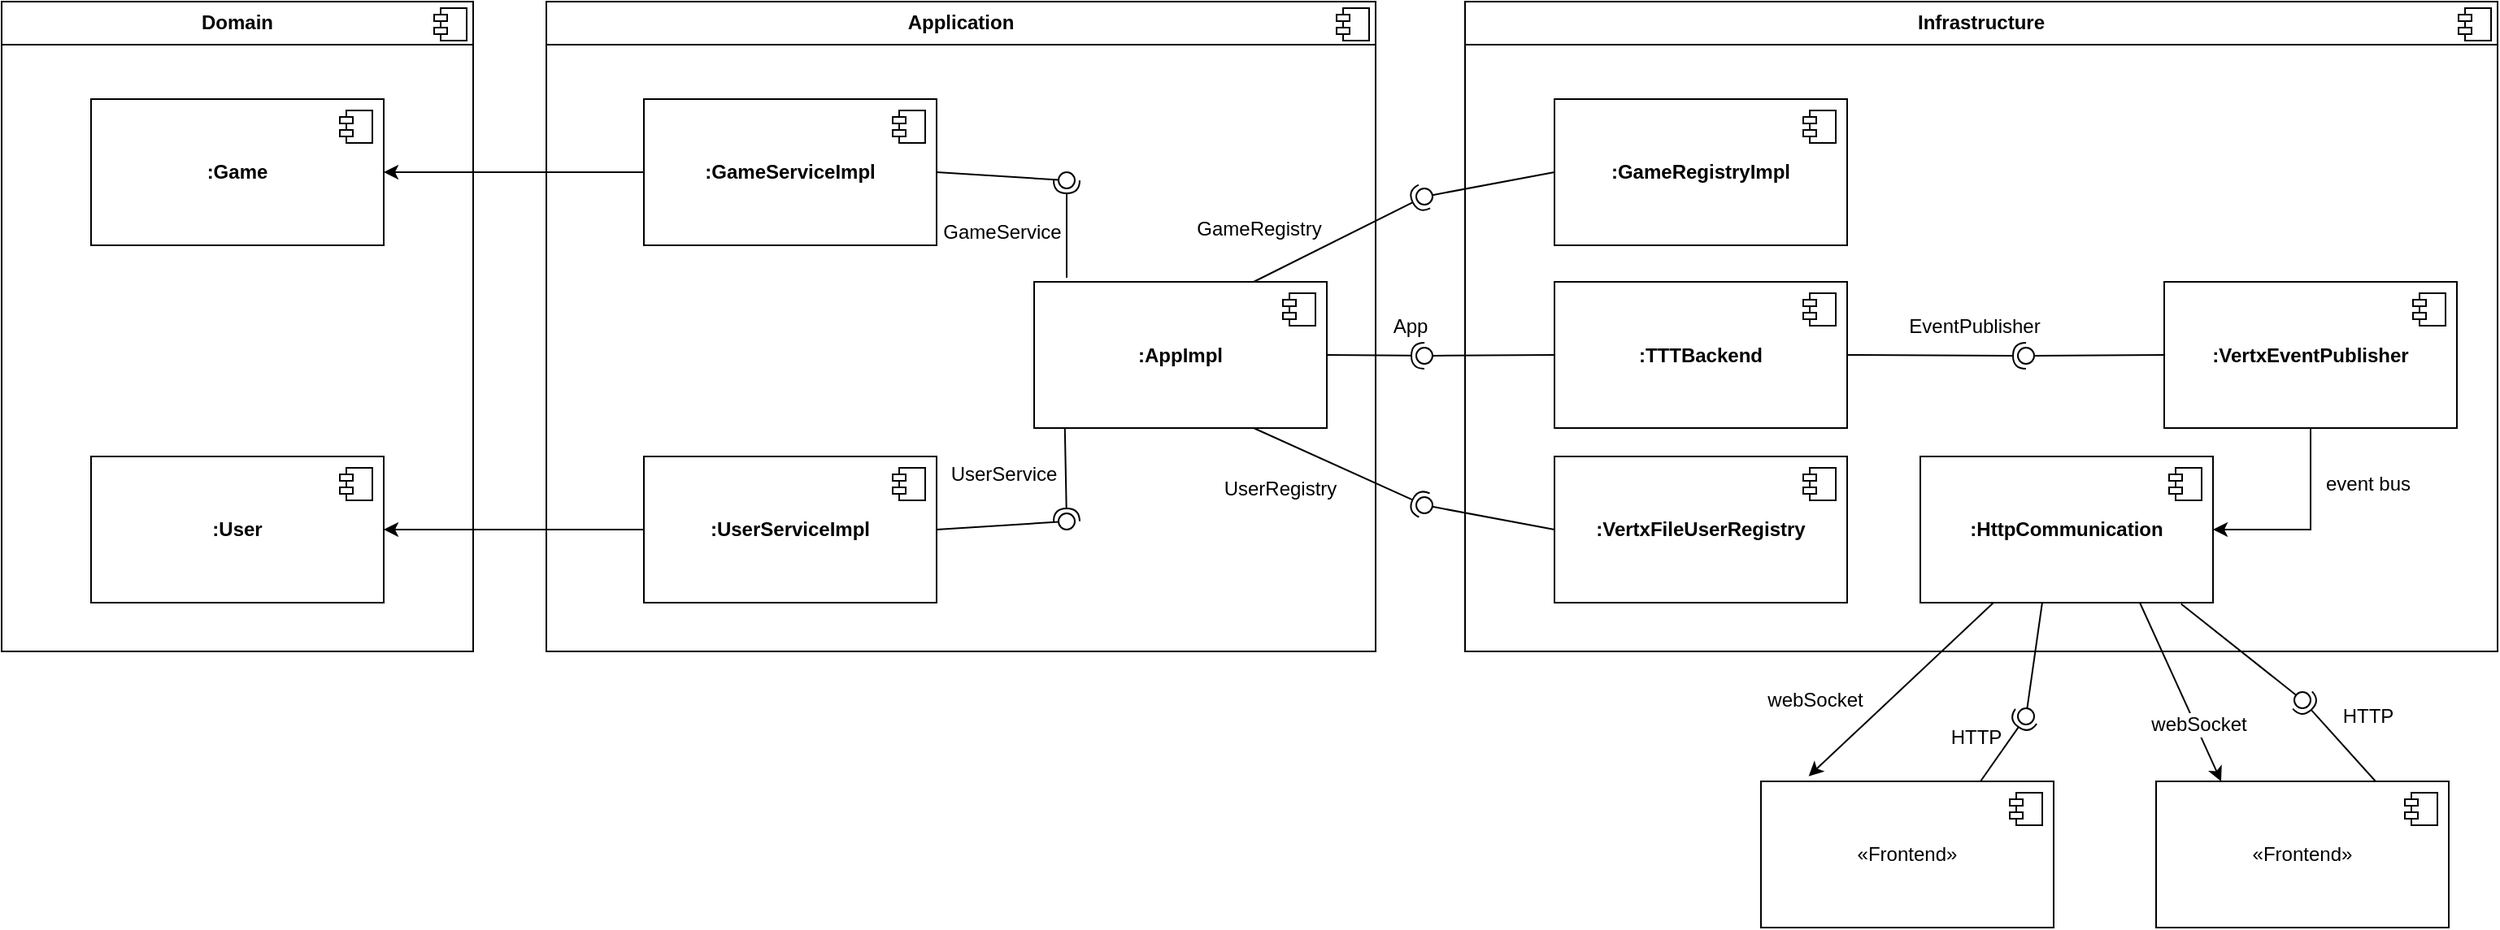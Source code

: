 <mxfile version="28.2.5">
  <diagram name="Pagina-1" id="q0R-DiMl9bQ7n-zEkk0Q">
    <mxGraphModel dx="3691" dy="1061" grid="1" gridSize="10" guides="1" tooltips="1" connect="1" arrows="1" fold="1" page="1" pageScale="1" pageWidth="827" pageHeight="1169" math="0" shadow="0">
      <root>
        <mxCell id="0" />
        <mxCell id="1" parent="0" />
        <mxCell id="BIkzrDDKxzb5Q48C-RdH-11" value="&lt;p style=&quot;margin:0px;margin-top:6px;text-align:center;&quot;&gt;&lt;b&gt;Application&lt;/b&gt;&lt;/p&gt;&lt;hr size=&quot;1&quot; style=&quot;border-style:solid;&quot;&gt;&lt;p style=&quot;margin:0px;margin-left:8px;&quot;&gt;&lt;br&gt;&lt;/p&gt;" style="align=left;overflow=fill;html=1;dropTarget=0;whiteSpace=wrap;fillColor=none;" vertex="1" parent="1">
          <mxGeometry x="-1250" y="520" width="510" height="400" as="geometry" />
        </mxCell>
        <mxCell id="BIkzrDDKxzb5Q48C-RdH-12" value="" style="shape=component;jettyWidth=8;jettyHeight=4;" vertex="1" parent="BIkzrDDKxzb5Q48C-RdH-11">
          <mxGeometry x="1" width="20" height="20" relative="1" as="geometry">
            <mxPoint x="-24" y="4" as="offset" />
          </mxGeometry>
        </mxCell>
        <mxCell id="BIkzrDDKxzb5Q48C-RdH-9" value="&lt;p style=&quot;margin:0px;margin-top:6px;text-align:center;&quot;&gt;&lt;b&gt;Infrastructure&lt;/b&gt;&lt;/p&gt;&lt;hr size=&quot;1&quot; style=&quot;border-style:solid;&quot;&gt;&lt;p style=&quot;margin:0px;margin-left:8px;&quot;&gt;&lt;br&gt;&lt;/p&gt;" style="align=left;overflow=fill;html=1;dropTarget=0;whiteSpace=wrap;fillColor=none;" vertex="1" parent="1">
          <mxGeometry x="-685" y="520" width="635" height="400" as="geometry" />
        </mxCell>
        <mxCell id="BIkzrDDKxzb5Q48C-RdH-10" value="" style="shape=component;jettyWidth=8;jettyHeight=4;" vertex="1" parent="BIkzrDDKxzb5Q48C-RdH-9">
          <mxGeometry x="1" width="20" height="20" relative="1" as="geometry">
            <mxPoint x="-24" y="4" as="offset" />
          </mxGeometry>
        </mxCell>
        <mxCell id="BIkzrDDKxzb5Q48C-RdH-7" value="&lt;p style=&quot;margin:0px;margin-top:6px;text-align:center;&quot;&gt;&lt;b&gt;Domain&lt;/b&gt;&lt;/p&gt;&lt;hr size=&quot;1&quot; style=&quot;border-style:solid;&quot;&gt;&lt;p style=&quot;margin:0px;margin-left:8px;&quot;&gt;&lt;br&gt;&lt;/p&gt;" style="align=left;overflow=fill;html=1;dropTarget=0;whiteSpace=wrap;fillColor=none;" vertex="1" parent="1">
          <mxGeometry x="-1585" y="520" width="290" height="400" as="geometry" />
        </mxCell>
        <mxCell id="BIkzrDDKxzb5Q48C-RdH-8" value="" style="shape=component;jettyWidth=8;jettyHeight=4;" vertex="1" parent="BIkzrDDKxzb5Q48C-RdH-7">
          <mxGeometry x="1" width="20" height="20" relative="1" as="geometry">
            <mxPoint x="-24" y="4" as="offset" />
          </mxGeometry>
        </mxCell>
        <mxCell id="eZg6hNm4IzYlrM6w4R0b-60" style="rounded=0;orthogonalLoop=1;jettySize=auto;html=1;exitX=0.25;exitY=1;exitDx=0;exitDy=0;entryX=0.163;entryY=-0.035;entryDx=0;entryDy=0;entryPerimeter=0;" parent="1" target="eZg6hNm4IzYlrM6w4R0b-48" edge="1" source="BIkzrDDKxzb5Q48C-RdH-23">
          <mxGeometry relative="1" as="geometry">
            <mxPoint x="-16.04" y="782.96" as="sourcePoint" />
          </mxGeometry>
        </mxCell>
        <mxCell id="eZg6hNm4IzYlrM6w4R0b-62" value="webSocket" style="edgeLabel;html=1;align=center;verticalAlign=middle;resizable=0;points=[];fontSize=12;" parent="eZg6hNm4IzYlrM6w4R0b-60" vertex="1" connectable="0">
          <mxGeometry x="0.071" y="1" relative="1" as="geometry">
            <mxPoint x="-50" y="2" as="offset" />
          </mxGeometry>
        </mxCell>
        <mxCell id="eZg6hNm4IzYlrM6w4R0b-46" value="«Frontend»" style="html=1;dropTarget=0;whiteSpace=wrap;" parent="1" vertex="1">
          <mxGeometry x="-260" y="1000" width="180" height="90" as="geometry" />
        </mxCell>
        <mxCell id="eZg6hNm4IzYlrM6w4R0b-47" value="" style="shape=module;jettyWidth=8;jettyHeight=4;" parent="eZg6hNm4IzYlrM6w4R0b-46" vertex="1">
          <mxGeometry x="1" width="20" height="20" relative="1" as="geometry">
            <mxPoint x="-27" y="7" as="offset" />
          </mxGeometry>
        </mxCell>
        <mxCell id="eZg6hNm4IzYlrM6w4R0b-48" value="«Frontend»" style="html=1;dropTarget=0;whiteSpace=wrap;" parent="1" vertex="1">
          <mxGeometry x="-503.0" y="1000" width="180" height="90" as="geometry" />
        </mxCell>
        <mxCell id="eZg6hNm4IzYlrM6w4R0b-49" value="" style="shape=module;jettyWidth=8;jettyHeight=4;" parent="eZg6hNm4IzYlrM6w4R0b-48" vertex="1">
          <mxGeometry x="1" width="20" height="20" relative="1" as="geometry">
            <mxPoint x="-27" y="7" as="offset" />
          </mxGeometry>
        </mxCell>
        <mxCell id="eZg6hNm4IzYlrM6w4R0b-53" value="" style="rounded=0;orthogonalLoop=1;jettySize=auto;html=1;endArrow=halfCircle;endFill=0;endSize=6;strokeWidth=1;sketch=0;exitX=0.75;exitY=0;exitDx=0;exitDy=0;" parent="1" source="eZg6hNm4IzYlrM6w4R0b-48" edge="1">
          <mxGeometry relative="1" as="geometry">
            <mxPoint x="98.92" y="845" as="sourcePoint" />
            <mxPoint x="-340" y="960" as="targetPoint" />
          </mxGeometry>
        </mxCell>
        <mxCell id="eZg6hNm4IzYlrM6w4R0b-64" value="HTTP" style="edgeLabel;html=1;align=center;verticalAlign=middle;resizable=0;points=[];fontSize=12;" parent="eZg6hNm4IzYlrM6w4R0b-53" vertex="1" connectable="0">
          <mxGeometry x="0.367" y="1" relative="1" as="geometry">
            <mxPoint x="-22" y="1" as="offset" />
          </mxGeometry>
        </mxCell>
        <mxCell id="eZg6hNm4IzYlrM6w4R0b-54" value="" style="rounded=0;orthogonalLoop=1;jettySize=auto;html=1;endArrow=oval;endFill=0;sketch=0;sourcePerimeterSpacing=0;targetPerimeterSpacing=0;endSize=10;exitX=0.559;exitY=0.925;exitDx=0;exitDy=0;exitPerimeter=0;" parent="1" edge="1" source="BIkzrDDKxzb5Q48C-RdH-9">
          <mxGeometry relative="1" as="geometry">
            <mxPoint x="-20" y="799.97" as="sourcePoint" />
            <mxPoint x="-340" y="960" as="targetPoint" />
          </mxGeometry>
        </mxCell>
        <mxCell id="eZg6hNm4IzYlrM6w4R0b-56" value="" style="rounded=0;orthogonalLoop=1;jettySize=auto;html=1;endArrow=halfCircle;endFill=0;endSize=6;strokeWidth=1;sketch=0;exitX=0.75;exitY=0;exitDx=0;exitDy=0;" parent="1" source="eZg6hNm4IzYlrM6w4R0b-46" edge="1">
          <mxGeometry relative="1" as="geometry">
            <mxPoint x="98.92" y="685" as="sourcePoint" />
            <mxPoint x="-170" y="950" as="targetPoint" />
          </mxGeometry>
        </mxCell>
        <mxCell id="eZg6hNm4IzYlrM6w4R0b-63" value="HTTP" style="edgeLabel;html=1;align=center;verticalAlign=middle;resizable=0;points=[];fontSize=12;" parent="eZg6hNm4IzYlrM6w4R0b-56" vertex="1" connectable="0">
          <mxGeometry x="0.295" y="-1" relative="1" as="geometry">
            <mxPoint x="23" y="-7" as="offset" />
          </mxGeometry>
        </mxCell>
        <mxCell id="eZg6hNm4IzYlrM6w4R0b-57" value="" style="rounded=0;orthogonalLoop=1;jettySize=auto;html=1;endArrow=oval;endFill=0;sketch=0;sourcePerimeterSpacing=0;targetPerimeterSpacing=0;endSize=10;exitX=0.891;exitY=1.008;exitDx=0;exitDy=0;exitPerimeter=0;" parent="1" edge="1" source="BIkzrDDKxzb5Q48C-RdH-23">
          <mxGeometry relative="1" as="geometry">
            <mxPoint x="-20" y="747.5" as="sourcePoint" />
            <mxPoint x="-170" y="950" as="targetPoint" />
          </mxGeometry>
        </mxCell>
        <mxCell id="eZg6hNm4IzYlrM6w4R0b-59" style="rounded=0;orthogonalLoop=1;jettySize=auto;html=1;exitX=0.75;exitY=1;exitDx=0;exitDy=0;" parent="1" edge="1" source="BIkzrDDKxzb5Q48C-RdH-23">
          <mxGeometry relative="1" as="geometry">
            <mxPoint x="-16.94" y="755.96" as="sourcePoint" />
            <mxPoint x="-220" y="1000" as="targetPoint" />
          </mxGeometry>
        </mxCell>
        <mxCell id="eZg6hNm4IzYlrM6w4R0b-61" value="webSocket" style="edgeLabel;html=1;align=center;verticalAlign=middle;resizable=0;points=[];fontSize=12;" parent="eZg6hNm4IzYlrM6w4R0b-59" vertex="1" connectable="0">
          <mxGeometry x="0.111" y="-2" relative="1" as="geometry">
            <mxPoint x="10" y="13" as="offset" />
          </mxGeometry>
        </mxCell>
        <mxCell id="BIkzrDDKxzb5Q48C-RdH-13" value="&lt;b&gt;:Game&lt;/b&gt;" style="html=1;dropTarget=0;whiteSpace=wrap;" vertex="1" parent="1">
          <mxGeometry x="-1530" y="580" width="180" height="90" as="geometry" />
        </mxCell>
        <mxCell id="BIkzrDDKxzb5Q48C-RdH-14" value="" style="shape=module;jettyWidth=8;jettyHeight=4;" vertex="1" parent="BIkzrDDKxzb5Q48C-RdH-13">
          <mxGeometry x="1" width="20" height="20" relative="1" as="geometry">
            <mxPoint x="-27" y="7" as="offset" />
          </mxGeometry>
        </mxCell>
        <mxCell id="BIkzrDDKxzb5Q48C-RdH-15" value="&lt;b&gt;:User&lt;/b&gt;" style="html=1;dropTarget=0;whiteSpace=wrap;" vertex="1" parent="1">
          <mxGeometry x="-1530" y="800" width="180" height="90" as="geometry" />
        </mxCell>
        <mxCell id="BIkzrDDKxzb5Q48C-RdH-16" value="" style="shape=module;jettyWidth=8;jettyHeight=4;" vertex="1" parent="BIkzrDDKxzb5Q48C-RdH-15">
          <mxGeometry x="1" width="20" height="20" relative="1" as="geometry">
            <mxPoint x="-27" y="7" as="offset" />
          </mxGeometry>
        </mxCell>
        <mxCell id="BIkzrDDKxzb5Q48C-RdH-17" value="&lt;b&gt;:GameRegistryImpl&lt;/b&gt;" style="html=1;dropTarget=0;whiteSpace=wrap;" vertex="1" parent="1">
          <mxGeometry x="-630" y="580" width="180" height="90" as="geometry" />
        </mxCell>
        <mxCell id="BIkzrDDKxzb5Q48C-RdH-18" value="" style="shape=module;jettyWidth=8;jettyHeight=4;" vertex="1" parent="BIkzrDDKxzb5Q48C-RdH-17">
          <mxGeometry x="1" width="20" height="20" relative="1" as="geometry">
            <mxPoint x="-27" y="7" as="offset" />
          </mxGeometry>
        </mxCell>
        <mxCell id="BIkzrDDKxzb5Q48C-RdH-19" value="&lt;b&gt;:VertxFileUserRegistry&lt;/b&gt;" style="html=1;dropTarget=0;whiteSpace=wrap;" vertex="1" parent="1">
          <mxGeometry x="-630" y="800" width="180" height="90" as="geometry" />
        </mxCell>
        <mxCell id="BIkzrDDKxzb5Q48C-RdH-20" value="" style="shape=module;jettyWidth=8;jettyHeight=4;" vertex="1" parent="BIkzrDDKxzb5Q48C-RdH-19">
          <mxGeometry x="1" width="20" height="20" relative="1" as="geometry">
            <mxPoint x="-27" y="7" as="offset" />
          </mxGeometry>
        </mxCell>
        <mxCell id="BIkzrDDKxzb5Q48C-RdH-60" style="edgeStyle=orthogonalEdgeStyle;rounded=0;orthogonalLoop=1;jettySize=auto;html=1;entryX=1;entryY=0.5;entryDx=0;entryDy=0;" edge="1" parent="1" source="BIkzrDDKxzb5Q48C-RdH-21" target="BIkzrDDKxzb5Q48C-RdH-23">
          <mxGeometry relative="1" as="geometry" />
        </mxCell>
        <mxCell id="BIkzrDDKxzb5Q48C-RdH-61" value="event bus" style="edgeLabel;html=1;align=center;verticalAlign=middle;resizable=0;points=[];fontSize=12;" vertex="1" connectable="0" parent="BIkzrDDKxzb5Q48C-RdH-60">
          <mxGeometry x="-0.437" y="1" relative="1" as="geometry">
            <mxPoint x="34" as="offset" />
          </mxGeometry>
        </mxCell>
        <mxCell id="BIkzrDDKxzb5Q48C-RdH-21" value="&lt;b&gt;:VertxEventPublisher&lt;/b&gt;" style="html=1;dropTarget=0;whiteSpace=wrap;" vertex="1" parent="1">
          <mxGeometry x="-255" y="692.5" width="180" height="90" as="geometry" />
        </mxCell>
        <mxCell id="BIkzrDDKxzb5Q48C-RdH-22" value="" style="shape=module;jettyWidth=8;jettyHeight=4;" vertex="1" parent="BIkzrDDKxzb5Q48C-RdH-21">
          <mxGeometry x="1" width="20" height="20" relative="1" as="geometry">
            <mxPoint x="-27" y="7" as="offset" />
          </mxGeometry>
        </mxCell>
        <mxCell id="BIkzrDDKxzb5Q48C-RdH-23" value="&lt;b&gt;:HttpCommunication&lt;/b&gt;" style="html=1;dropTarget=0;whiteSpace=wrap;" vertex="1" parent="1">
          <mxGeometry x="-405" y="800" width="180" height="90" as="geometry" />
        </mxCell>
        <mxCell id="BIkzrDDKxzb5Q48C-RdH-24" value="" style="shape=module;jettyWidth=8;jettyHeight=4;" vertex="1" parent="BIkzrDDKxzb5Q48C-RdH-23">
          <mxGeometry x="1" width="20" height="20" relative="1" as="geometry">
            <mxPoint x="-27" y="7" as="offset" />
          </mxGeometry>
        </mxCell>
        <mxCell id="BIkzrDDKxzb5Q48C-RdH-25" value="&lt;b&gt;:TTTBackend&lt;/b&gt;" style="html=1;dropTarget=0;whiteSpace=wrap;" vertex="1" parent="1">
          <mxGeometry x="-630" y="692.5" width="180" height="90" as="geometry" />
        </mxCell>
        <mxCell id="BIkzrDDKxzb5Q48C-RdH-26" value="" style="shape=module;jettyWidth=8;jettyHeight=4;" vertex="1" parent="BIkzrDDKxzb5Q48C-RdH-25">
          <mxGeometry x="1" width="20" height="20" relative="1" as="geometry">
            <mxPoint x="-27" y="7" as="offset" />
          </mxGeometry>
        </mxCell>
        <mxCell id="BIkzrDDKxzb5Q48C-RdH-27" value="&lt;b&gt;:AppImpl&lt;/b&gt;" style="html=1;dropTarget=0;whiteSpace=wrap;" vertex="1" parent="1">
          <mxGeometry x="-950" y="692.5" width="180" height="90" as="geometry" />
        </mxCell>
        <mxCell id="BIkzrDDKxzb5Q48C-RdH-28" value="" style="shape=module;jettyWidth=8;jettyHeight=4;" vertex="1" parent="BIkzrDDKxzb5Q48C-RdH-27">
          <mxGeometry x="1" width="20" height="20" relative="1" as="geometry">
            <mxPoint x="-27" y="7" as="offset" />
          </mxGeometry>
        </mxCell>
        <mxCell id="BIkzrDDKxzb5Q48C-RdH-36" style="edgeStyle=orthogonalEdgeStyle;rounded=0;orthogonalLoop=1;jettySize=auto;html=1;entryX=1;entryY=0.5;entryDx=0;entryDy=0;" edge="1" parent="1" source="BIkzrDDKxzb5Q48C-RdH-29" target="BIkzrDDKxzb5Q48C-RdH-15">
          <mxGeometry relative="1" as="geometry" />
        </mxCell>
        <mxCell id="BIkzrDDKxzb5Q48C-RdH-29" value="&lt;b&gt;:UserServiceImpl&lt;/b&gt;" style="html=1;dropTarget=0;whiteSpace=wrap;" vertex="1" parent="1">
          <mxGeometry x="-1190" y="800" width="180" height="90" as="geometry" />
        </mxCell>
        <mxCell id="BIkzrDDKxzb5Q48C-RdH-30" value="" style="shape=module;jettyWidth=8;jettyHeight=4;" vertex="1" parent="BIkzrDDKxzb5Q48C-RdH-29">
          <mxGeometry x="1" width="20" height="20" relative="1" as="geometry">
            <mxPoint x="-27" y="7" as="offset" />
          </mxGeometry>
        </mxCell>
        <mxCell id="BIkzrDDKxzb5Q48C-RdH-35" style="edgeStyle=orthogonalEdgeStyle;rounded=0;orthogonalLoop=1;jettySize=auto;html=1;entryX=1;entryY=0.5;entryDx=0;entryDy=0;" edge="1" parent="1" source="BIkzrDDKxzb5Q48C-RdH-31" target="BIkzrDDKxzb5Q48C-RdH-13">
          <mxGeometry relative="1" as="geometry" />
        </mxCell>
        <mxCell id="BIkzrDDKxzb5Q48C-RdH-31" value="&lt;b&gt;:GameServiceImpl&lt;/b&gt;" style="html=1;dropTarget=0;whiteSpace=wrap;" vertex="1" parent="1">
          <mxGeometry x="-1190" y="580" width="180" height="90" as="geometry" />
        </mxCell>
        <mxCell id="BIkzrDDKxzb5Q48C-RdH-32" value="" style="shape=module;jettyWidth=8;jettyHeight=4;" vertex="1" parent="BIkzrDDKxzb5Q48C-RdH-31">
          <mxGeometry x="1" width="20" height="20" relative="1" as="geometry">
            <mxPoint x="-27" y="7" as="offset" />
          </mxGeometry>
        </mxCell>
        <mxCell id="BIkzrDDKxzb5Q48C-RdH-37" value="" style="rounded=0;orthogonalLoop=1;jettySize=auto;html=1;endArrow=halfCircle;endFill=0;endSize=6;strokeWidth=1;sketch=0;exitX=0.75;exitY=0;exitDx=0;exitDy=0;" edge="1" parent="1" source="BIkzrDDKxzb5Q48C-RdH-27">
          <mxGeometry relative="1" as="geometry">
            <mxPoint x="-610" y="605" as="sourcePoint" />
            <mxPoint x="-710" y="640" as="targetPoint" />
          </mxGeometry>
        </mxCell>
        <mxCell id="BIkzrDDKxzb5Q48C-RdH-54" value="GameRegistry" style="edgeLabel;html=1;align=center;verticalAlign=middle;resizable=0;points=[];fontSize=12;" vertex="1" connectable="0" parent="BIkzrDDKxzb5Q48C-RdH-37">
          <mxGeometry x="-0.415" relative="1" as="geometry">
            <mxPoint x="-28" y="-17" as="offset" />
          </mxGeometry>
        </mxCell>
        <mxCell id="BIkzrDDKxzb5Q48C-RdH-38" value="" style="rounded=0;orthogonalLoop=1;jettySize=auto;html=1;endArrow=oval;endFill=0;sketch=0;sourcePerimeterSpacing=0;targetPerimeterSpacing=0;endSize=10;exitX=0;exitY=0.5;exitDx=0;exitDy=0;" edge="1" parent="1" source="BIkzrDDKxzb5Q48C-RdH-17">
          <mxGeometry relative="1" as="geometry">
            <mxPoint x="-650" y="605" as="sourcePoint" />
            <mxPoint x="-710" y="640" as="targetPoint" />
          </mxGeometry>
        </mxCell>
        <mxCell id="BIkzrDDKxzb5Q48C-RdH-39" value="" style="ellipse;whiteSpace=wrap;html=1;align=center;aspect=fixed;fillColor=none;strokeColor=none;resizable=0;perimeter=centerPerimeter;rotatable=0;allowArrows=0;points=[];outlineConnect=1;" vertex="1" parent="1">
          <mxGeometry x="-635" y="600" width="10" height="10" as="geometry" />
        </mxCell>
        <mxCell id="BIkzrDDKxzb5Q48C-RdH-40" value="" style="rounded=0;orthogonalLoop=1;jettySize=auto;html=1;endArrow=halfCircle;endFill=0;endSize=6;strokeWidth=1;sketch=0;exitX=0.75;exitY=1;exitDx=0;exitDy=0;" edge="1" parent="1" source="BIkzrDDKxzb5Q48C-RdH-27">
          <mxGeometry relative="1" as="geometry">
            <mxPoint x="-630" y="800" as="sourcePoint" />
            <mxPoint x="-710" y="830" as="targetPoint" />
          </mxGeometry>
        </mxCell>
        <mxCell id="BIkzrDDKxzb5Q48C-RdH-55" value="UserRegistry" style="edgeLabel;html=1;align=center;verticalAlign=middle;resizable=0;points=[];fontSize=12;" vertex="1" connectable="0" parent="BIkzrDDKxzb5Q48C-RdH-40">
          <mxGeometry x="-0.578" relative="1" as="geometry">
            <mxPoint x="-7" y="27" as="offset" />
          </mxGeometry>
        </mxCell>
        <mxCell id="BIkzrDDKxzb5Q48C-RdH-41" value="" style="rounded=0;orthogonalLoop=1;jettySize=auto;html=1;endArrow=oval;endFill=0;sketch=0;sourcePerimeterSpacing=0;targetPerimeterSpacing=0;endSize=10;exitX=0;exitY=0.5;exitDx=0;exitDy=0;" edge="1" parent="1" source="BIkzrDDKxzb5Q48C-RdH-19">
          <mxGeometry relative="1" as="geometry">
            <mxPoint x="-170" y="802" as="sourcePoint" />
            <mxPoint x="-710" y="830" as="targetPoint" />
          </mxGeometry>
        </mxCell>
        <mxCell id="BIkzrDDKxzb5Q48C-RdH-43" value="" style="rounded=0;orthogonalLoop=1;jettySize=auto;html=1;endArrow=halfCircle;endFill=0;endSize=6;strokeWidth=1;sketch=0;exitX=1;exitY=0.5;exitDx=0;exitDy=0;" edge="1" parent="1" source="BIkzrDDKxzb5Q48C-RdH-27">
          <mxGeometry relative="1" as="geometry">
            <mxPoint x="-640" y="740" as="sourcePoint" />
            <mxPoint x="-710" y="738" as="targetPoint" />
          </mxGeometry>
        </mxCell>
        <mxCell id="BIkzrDDKxzb5Q48C-RdH-56" value="App" style="edgeLabel;html=1;align=center;verticalAlign=middle;resizable=0;points=[];fontSize=12;" vertex="1" connectable="0" parent="BIkzrDDKxzb5Q48C-RdH-43">
          <mxGeometry x="0.244" y="-1" relative="1" as="geometry">
            <mxPoint x="13" y="-19" as="offset" />
          </mxGeometry>
        </mxCell>
        <mxCell id="BIkzrDDKxzb5Q48C-RdH-44" value="" style="rounded=0;orthogonalLoop=1;jettySize=auto;html=1;endArrow=oval;endFill=0;sketch=0;sourcePerimeterSpacing=0;targetPerimeterSpacing=0;endSize=10;exitX=0;exitY=0.5;exitDx=0;exitDy=0;" edge="1" parent="1" source="BIkzrDDKxzb5Q48C-RdH-25">
          <mxGeometry relative="1" as="geometry">
            <mxPoint x="-415" y="882" as="sourcePoint" />
            <mxPoint x="-710" y="738" as="targetPoint" />
          </mxGeometry>
        </mxCell>
        <mxCell id="BIkzrDDKxzb5Q48C-RdH-45" value="" style="rounded=0;orthogonalLoop=1;jettySize=auto;html=1;endArrow=halfCircle;endFill=0;endSize=6;strokeWidth=1;sketch=0;exitX=1;exitY=0.5;exitDx=0;exitDy=0;" edge="1" parent="1" source="BIkzrDDKxzb5Q48C-RdH-25">
          <mxGeometry relative="1" as="geometry">
            <mxPoint x="-290" y="740" as="sourcePoint" />
            <mxPoint x="-340" y="738" as="targetPoint" />
          </mxGeometry>
        </mxCell>
        <mxCell id="BIkzrDDKxzb5Q48C-RdH-57" value="EventPublisher" style="edgeLabel;html=1;align=center;verticalAlign=middle;resizable=0;points=[];fontSize=12;" vertex="1" connectable="0" parent="BIkzrDDKxzb5Q48C-RdH-45">
          <mxGeometry x="-0.081" y="2" relative="1" as="geometry">
            <mxPoint x="27" y="-16" as="offset" />
          </mxGeometry>
        </mxCell>
        <mxCell id="BIkzrDDKxzb5Q48C-RdH-46" value="" style="rounded=0;orthogonalLoop=1;jettySize=auto;html=1;endArrow=oval;endFill=0;sketch=0;sourcePerimeterSpacing=0;targetPerimeterSpacing=0;endSize=10;exitX=0;exitY=0.5;exitDx=0;exitDy=0;" edge="1" parent="1" source="BIkzrDDKxzb5Q48C-RdH-21">
          <mxGeometry relative="1" as="geometry">
            <mxPoint x="-100" y="740" as="sourcePoint" />
            <mxPoint x="-340" y="738" as="targetPoint" />
          </mxGeometry>
        </mxCell>
        <mxCell id="BIkzrDDKxzb5Q48C-RdH-48" value="" style="rounded=0;orthogonalLoop=1;jettySize=auto;html=1;endArrow=halfCircle;endFill=0;endSize=6;strokeWidth=1;sketch=0;" edge="1" parent="1">
          <mxGeometry relative="1" as="geometry">
            <mxPoint x="-930" y="690" as="sourcePoint" />
            <mxPoint x="-930" y="630" as="targetPoint" />
          </mxGeometry>
        </mxCell>
        <mxCell id="BIkzrDDKxzb5Q48C-RdH-53" value="GameService" style="edgeLabel;html=1;align=center;verticalAlign=middle;resizable=0;points=[];fontSize=12;" vertex="1" connectable="0" parent="BIkzrDDKxzb5Q48C-RdH-48">
          <mxGeometry x="-0.059" y="-1" relative="1" as="geometry">
            <mxPoint x="-41" as="offset" />
          </mxGeometry>
        </mxCell>
        <mxCell id="BIkzrDDKxzb5Q48C-RdH-49" value="" style="rounded=0;orthogonalLoop=1;jettySize=auto;html=1;endArrow=oval;endFill=0;sketch=0;sourcePerimeterSpacing=0;targetPerimeterSpacing=0;endSize=10;exitX=1;exitY=0.5;exitDx=0;exitDy=0;" edge="1" parent="1" source="BIkzrDDKxzb5Q48C-RdH-31">
          <mxGeometry relative="1" as="geometry">
            <mxPoint x="-670" y="620" as="sourcePoint" />
            <mxPoint x="-930" y="630" as="targetPoint" />
          </mxGeometry>
        </mxCell>
        <mxCell id="BIkzrDDKxzb5Q48C-RdH-50" value="" style="rounded=0;orthogonalLoop=1;jettySize=auto;html=1;endArrow=halfCircle;endFill=0;endSize=6;strokeWidth=1;sketch=0;exitX=0.105;exitY=1.004;exitDx=0;exitDy=0;exitPerimeter=0;" edge="1" parent="1" source="BIkzrDDKxzb5Q48C-RdH-27">
          <mxGeometry relative="1" as="geometry">
            <mxPoint x="-830" y="915" as="sourcePoint" />
            <mxPoint x="-930" y="840" as="targetPoint" />
          </mxGeometry>
        </mxCell>
        <mxCell id="BIkzrDDKxzb5Q48C-RdH-52" value="UserService" style="edgeLabel;html=1;align=center;verticalAlign=middle;resizable=0;points=[];fontSize=12;" vertex="1" connectable="0" parent="BIkzrDDKxzb5Q48C-RdH-50">
          <mxGeometry x="-0.024" y="1" relative="1" as="geometry">
            <mxPoint x="-40" as="offset" />
          </mxGeometry>
        </mxCell>
        <mxCell id="BIkzrDDKxzb5Q48C-RdH-51" value="" style="rounded=0;orthogonalLoop=1;jettySize=auto;html=1;endArrow=oval;endFill=0;sketch=0;sourcePerimeterSpacing=0;targetPerimeterSpacing=0;endSize=10;exitX=1;exitY=0.5;exitDx=0;exitDy=0;" edge="1" parent="1" source="BIkzrDDKxzb5Q48C-RdH-29">
          <mxGeometry relative="1" as="geometry">
            <mxPoint x="-870" y="850" as="sourcePoint" />
            <mxPoint x="-930" y="840" as="targetPoint" />
          </mxGeometry>
        </mxCell>
      </root>
    </mxGraphModel>
  </diagram>
</mxfile>
